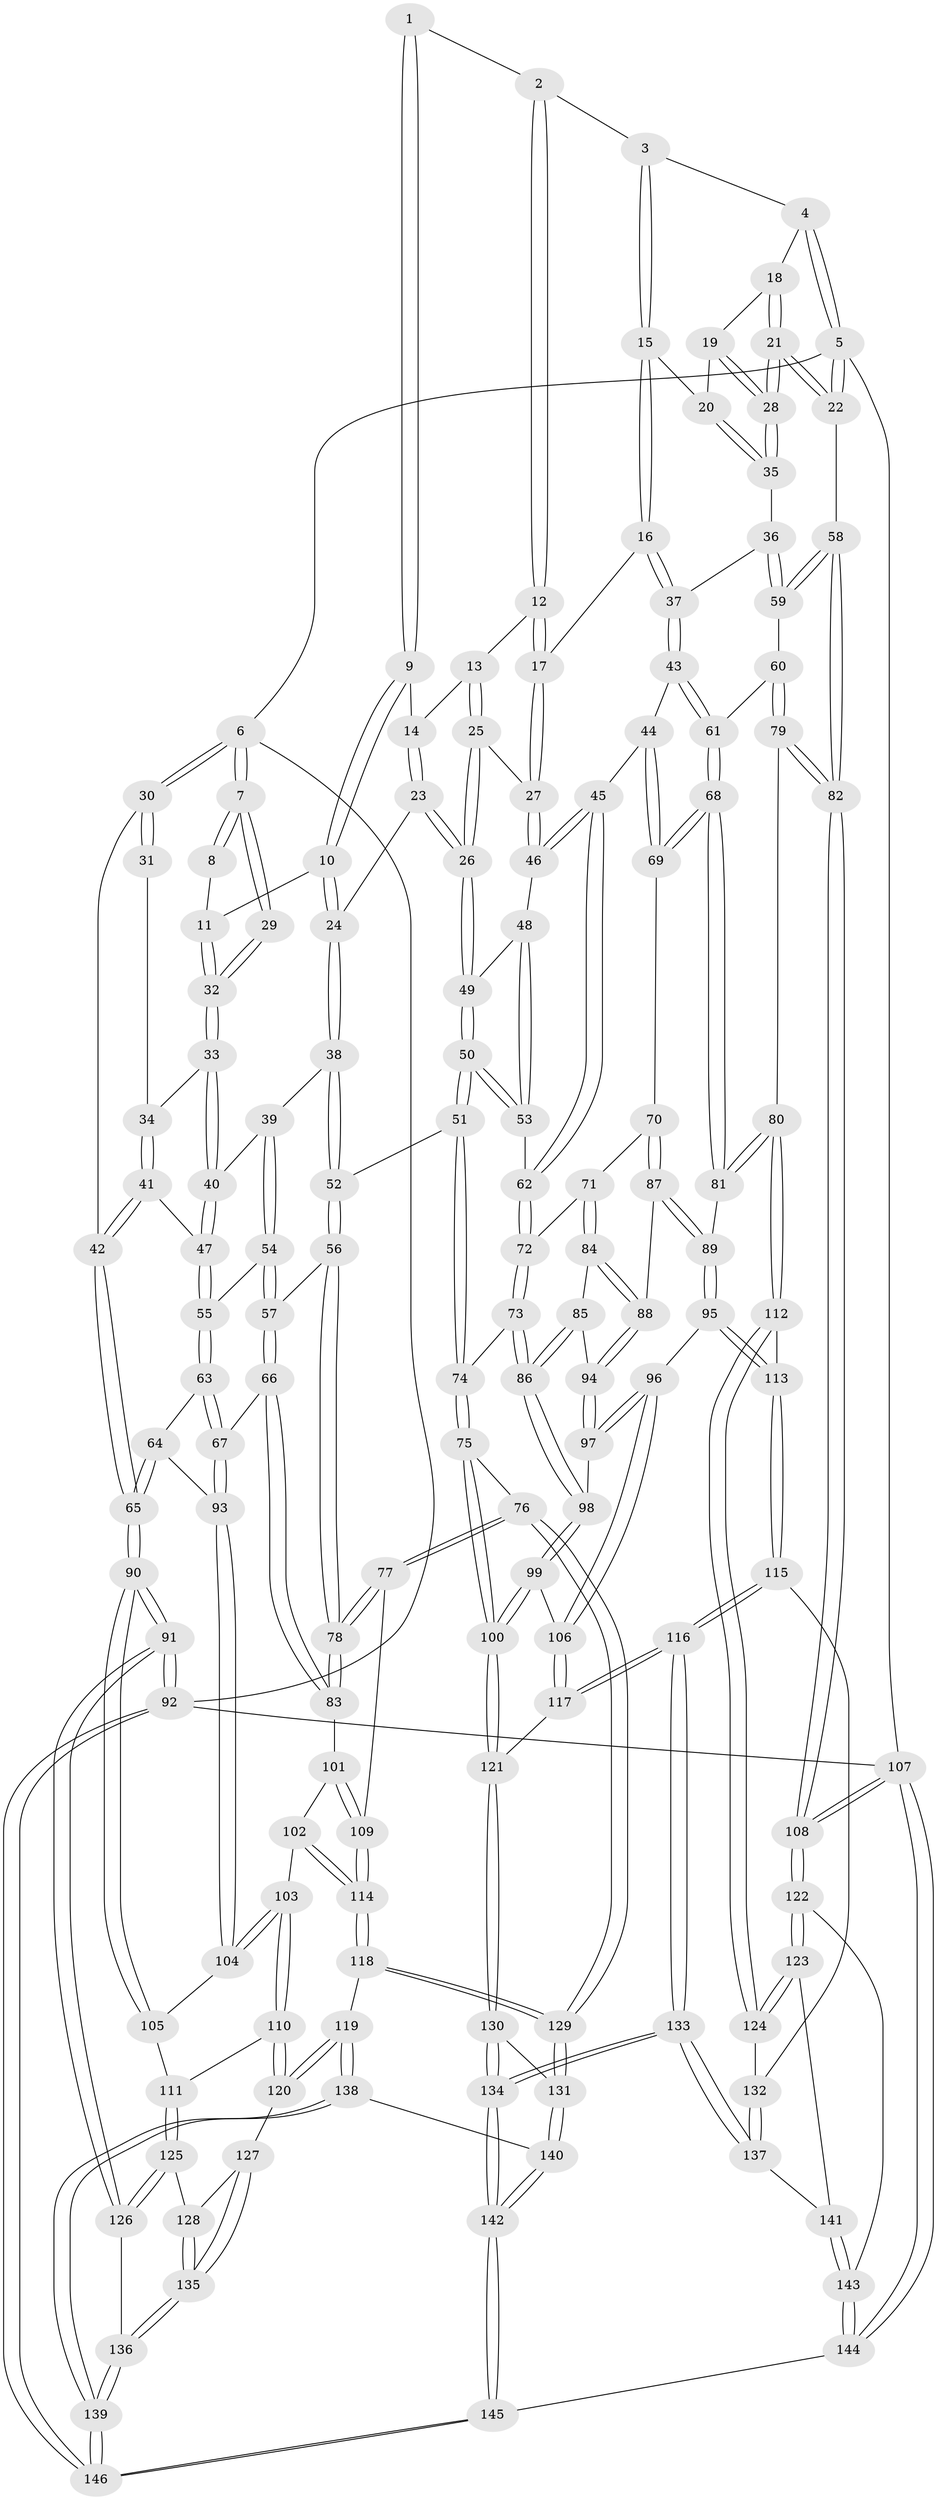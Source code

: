 // Generated by graph-tools (version 1.1) at 2025/17/03/09/25 04:17:09]
// undirected, 146 vertices, 362 edges
graph export_dot {
graph [start="1"]
  node [color=gray90,style=filled];
  1 [pos="+0.5606427645589032+0"];
  2 [pos="+0.7106518521065487+0"];
  3 [pos="+0.7142485281053825+0"];
  4 [pos="+0.7269018333383394+0"];
  5 [pos="+1+0"];
  6 [pos="+0+0"];
  7 [pos="+0+0"];
  8 [pos="+0.32688291127243796+0"];
  9 [pos="+0.5167453548814895+0"];
  10 [pos="+0.35593493418729705+0.1243026155527142"];
  11 [pos="+0.32336074180043645+0.1015030231955851"];
  12 [pos="+0.6378752324967578+0.06927093609388488"];
  13 [pos="+0.5606226290020866+0.1214904365556059"];
  14 [pos="+0.5236517688772593+0.04991658345959626"];
  15 [pos="+0.7275398593590504+0.14255450490997648"];
  16 [pos="+0.6971467801002594+0.1760590487321308"];
  17 [pos="+0.6796333134722+0.18024022232835116"];
  18 [pos="+0.8408053891735486+0.011148196687828647"];
  19 [pos="+0.8411448632655395+0.11499704978406775"];
  20 [pos="+0.8325294779219369+0.12988715846324775"];
  21 [pos="+1+0.15449038031880463"];
  22 [pos="+1+0.15442708025280336"];
  23 [pos="+0.4001577680763232+0.18797722834263933"];
  24 [pos="+0.39991573209371056+0.18797656699575424"];
  25 [pos="+0.5627527460097205+0.19759395770239768"];
  26 [pos="+0.5371201786456442+0.2184646589829063"];
  27 [pos="+0.6618435020816366+0.19214305069117787"];
  28 [pos="+1+0.15954628956086045"];
  29 [pos="+0.10719978586306757+0.016078207883123245"];
  30 [pos="+0+0.0742147770718116"];
  31 [pos="+0.06696431718313951+0.16986267525120047"];
  32 [pos="+0.19901880107596803+0.1261725882738663"];
  33 [pos="+0.18072301105268201+0.18642684624114178"];
  34 [pos="+0.10022748511617316+0.20102039366322827"];
  35 [pos="+0.858219482583912+0.25163340978290444"];
  36 [pos="+0.849498714366958+0.26351721744320844"];
  37 [pos="+0.8277053520697599+0.28814071554691434"];
  38 [pos="+0.36981744072338424+0.24967327866103856"];
  39 [pos="+0.2902421513540202+0.2799000725886775"];
  40 [pos="+0.1891500431099997+0.21706882176024875"];
  41 [pos="+0.018257280259597577+0.2808998833623862"];
  42 [pos="+0+0.25349271651609173"];
  43 [pos="+0.8100129365865015+0.3527212781816395"];
  44 [pos="+0.7645383740941145+0.36784754013564075"];
  45 [pos="+0.7225732779291201+0.3792130991494142"];
  46 [pos="+0.6854307650182527+0.3302146478207519"];
  47 [pos="+0.1311624973056216+0.3532003066802344"];
  48 [pos="+0.617665427422756+0.30946738293326803"];
  49 [pos="+0.5403331697866967+0.2460351589627359"];
  50 [pos="+0.49847611860242297+0.4088632581367132"];
  51 [pos="+0.48648430104385615+0.4200311796389484"];
  52 [pos="+0.43363538790931777+0.42604802806526887"];
  53 [pos="+0.5507570616263335+0.39983050636508144"];
  54 [pos="+0.24933253535052657+0.38999676117547366"];
  55 [pos="+0.13447162518102068+0.36190641632258813"];
  56 [pos="+0.40597297641773344+0.4475017068668607"];
  57 [pos="+0.2748235085752116+0.42362362431844025"];
  58 [pos="+1+0.36158953234695307"];
  59 [pos="+1+0.39533483872265296"];
  60 [pos="+0.9889538425473442+0.4266363679054913"];
  61 [pos="+0.9088744302343753+0.4394451336448898"];
  62 [pos="+0.7058591022740937+0.3998080246654581"];
  63 [pos="+0.09007840220345212+0.4441419443124357"];
  64 [pos="+0.01120709152253827+0.478211194749289"];
  65 [pos="+0+0.5267998061372509"];
  66 [pos="+0.2079340898672755+0.5442553315628814"];
  67 [pos="+0.18856054065184621+0.5419886191089637"];
  68 [pos="+0.8769171456774864+0.5272660390091187"];
  69 [pos="+0.7958237834547187+0.5299255016176683"];
  70 [pos="+0.7859254130105691+0.5315967781259466"];
  71 [pos="+0.7634683219123733+0.529207559334026"];
  72 [pos="+0.692683762379588+0.48036761652743776"];
  73 [pos="+0.6421478510363087+0.5365703740709044"];
  74 [pos="+0.5731141022925654+0.5331251296179653"];
  75 [pos="+0.48711492661983374+0.6778233401517664"];
  76 [pos="+0.4105496145565912+0.6680272214767805"];
  77 [pos="+0.3966194627029448+0.6604215192504479"];
  78 [pos="+0.38047645638848604+0.6183018376116397"];
  79 [pos="+0.9819312272735142+0.663125111887289"];
  80 [pos="+0.926071440563998+0.6440259170109331"];
  81 [pos="+0.8943386192210816+0.6180350329501247"];
  82 [pos="+1+0.8038163591998546"];
  83 [pos="+0.2175740706293082+0.556540937831229"];
  84 [pos="+0.7555190147993556+0.5501956366557005"];
  85 [pos="+0.7240473320804003+0.583359925791297"];
  86 [pos="+0.6553339035084087+0.5677666555011845"];
  87 [pos="+0.7820021575814173+0.5984847424620108"];
  88 [pos="+0.7596627269294229+0.5952347271222418"];
  89 [pos="+0.8287308308900974+0.6395595954303942"];
  90 [pos="+0+0.5286528689678273"];
  91 [pos="+0+0.8605019954042897"];
  92 [pos="+0+1"];
  93 [pos="+0.12520460624264992+0.5849735573731449"];
  94 [pos="+0.7417794733277994+0.6045512460904074"];
  95 [pos="+0.7729358360981945+0.6841377756024138"];
  96 [pos="+0.7508856978508571+0.6805496175604204"];
  97 [pos="+0.7376143945326574+0.6234037122460984"];
  98 [pos="+0.6580015702329203+0.5999566127643007"];
  99 [pos="+0.648048706882777+0.6785908780910137"];
  100 [pos="+0.5313711947698957+0.7115756491581052"];
  101 [pos="+0.20410955658884167+0.6546138188361537"];
  102 [pos="+0.17300768713046413+0.6780776569491367"];
  103 [pos="+0.14788273421216988+0.6905429371093769"];
  104 [pos="+0.11109837720575715+0.6050924862804123"];
  105 [pos="+0.005737498946770599+0.6237600273866714"];
  106 [pos="+0.6864504270291525+0.6986465025661973"];
  107 [pos="+1+1"];
  108 [pos="+1+0.891552970766586"];
  109 [pos="+0.31636396335852995+0.7095909047028257"];
  110 [pos="+0.14252648124980377+0.700553372869826"];
  111 [pos="+0.07887657493119124+0.730037409299249"];
  112 [pos="+0.8447902096277026+0.766088571013564"];
  113 [pos="+0.7965868045188916+0.741214233679627"];
  114 [pos="+0.27821547351186937+0.7616433256414611"];
  115 [pos="+0.7218032991640273+0.8195242314782639"];
  116 [pos="+0.7055875318917658+0.8216156969751297"];
  117 [pos="+0.6977402178350857+0.8005673687591354"];
  118 [pos="+0.2575271441682723+0.7985381469923756"];
  119 [pos="+0.24408095132478144+0.8104160636930182"];
  120 [pos="+0.22501878838659717+0.8079748640528333"];
  121 [pos="+0.5365194150579423+0.7322605581709531"];
  122 [pos="+0.9509631992319406+0.8736077568276942"];
  123 [pos="+0.9110834367580524+0.8650998688484594"];
  124 [pos="+0.8747460938764376+0.8372679672560353"];
  125 [pos="+0.054949742365399276+0.7911824262722706"];
  126 [pos="+0+0.8558819432745085"];
  127 [pos="+0.198297957529288+0.8174753136739159"];
  128 [pos="+0.09718790535755001+0.8178351472639381"];
  129 [pos="+0.4010426107596544+0.8494488341058882"];
  130 [pos="+0.5474337461155462+0.8605100986066994"];
  131 [pos="+0.4117407068068046+0.8747896487314413"];
  132 [pos="+0.7807216856442806+0.8408849454585472"];
  133 [pos="+0.6406661667980132+0.912671309008525"];
  134 [pos="+0.6142440984046852+0.9338746861701612"];
  135 [pos="+0.12370183328362903+0.9534288727729218"];
  136 [pos="+0.12141807978234175+0.980381410403744"];
  137 [pos="+0.7774364038101907+0.9186190298954693"];
  138 [pos="+0.2883389757990271+1"];
  139 [pos="+0.23603471948913698+1"];
  140 [pos="+0.39957237387191485+0.896695353650896"];
  141 [pos="+0.8098327412839832+0.937824806865639"];
  142 [pos="+0.6043891756649257+1"];
  143 [pos="+0.7846276306818507+1"];
  144 [pos="+0.7313207362953976+1"];
  145 [pos="+0.6097361121346236+1"];
  146 [pos="+0.24158507563815+1"];
  1 -- 2;
  1 -- 9;
  1 -- 9;
  2 -- 3;
  2 -- 12;
  2 -- 12;
  3 -- 4;
  3 -- 15;
  3 -- 15;
  4 -- 5;
  4 -- 5;
  4 -- 18;
  5 -- 6;
  5 -- 22;
  5 -- 22;
  5 -- 107;
  6 -- 7;
  6 -- 7;
  6 -- 30;
  6 -- 30;
  6 -- 92;
  7 -- 8;
  7 -- 8;
  7 -- 29;
  7 -- 29;
  8 -- 11;
  9 -- 10;
  9 -- 10;
  9 -- 14;
  10 -- 11;
  10 -- 24;
  10 -- 24;
  11 -- 32;
  11 -- 32;
  12 -- 13;
  12 -- 17;
  12 -- 17;
  13 -- 14;
  13 -- 25;
  13 -- 25;
  14 -- 23;
  14 -- 23;
  15 -- 16;
  15 -- 16;
  15 -- 20;
  16 -- 17;
  16 -- 37;
  16 -- 37;
  17 -- 27;
  17 -- 27;
  18 -- 19;
  18 -- 21;
  18 -- 21;
  19 -- 20;
  19 -- 28;
  19 -- 28;
  20 -- 35;
  20 -- 35;
  21 -- 22;
  21 -- 22;
  21 -- 28;
  21 -- 28;
  22 -- 58;
  23 -- 24;
  23 -- 26;
  23 -- 26;
  24 -- 38;
  24 -- 38;
  25 -- 26;
  25 -- 26;
  25 -- 27;
  26 -- 49;
  26 -- 49;
  27 -- 46;
  27 -- 46;
  28 -- 35;
  28 -- 35;
  29 -- 32;
  29 -- 32;
  30 -- 31;
  30 -- 31;
  30 -- 42;
  31 -- 34;
  32 -- 33;
  32 -- 33;
  33 -- 34;
  33 -- 40;
  33 -- 40;
  34 -- 41;
  34 -- 41;
  35 -- 36;
  36 -- 37;
  36 -- 59;
  36 -- 59;
  37 -- 43;
  37 -- 43;
  38 -- 39;
  38 -- 52;
  38 -- 52;
  39 -- 40;
  39 -- 54;
  39 -- 54;
  40 -- 47;
  40 -- 47;
  41 -- 42;
  41 -- 42;
  41 -- 47;
  42 -- 65;
  42 -- 65;
  43 -- 44;
  43 -- 61;
  43 -- 61;
  44 -- 45;
  44 -- 69;
  44 -- 69;
  45 -- 46;
  45 -- 46;
  45 -- 62;
  45 -- 62;
  46 -- 48;
  47 -- 55;
  47 -- 55;
  48 -- 49;
  48 -- 53;
  48 -- 53;
  49 -- 50;
  49 -- 50;
  50 -- 51;
  50 -- 51;
  50 -- 53;
  50 -- 53;
  51 -- 52;
  51 -- 74;
  51 -- 74;
  52 -- 56;
  52 -- 56;
  53 -- 62;
  54 -- 55;
  54 -- 57;
  54 -- 57;
  55 -- 63;
  55 -- 63;
  56 -- 57;
  56 -- 78;
  56 -- 78;
  57 -- 66;
  57 -- 66;
  58 -- 59;
  58 -- 59;
  58 -- 82;
  58 -- 82;
  59 -- 60;
  60 -- 61;
  60 -- 79;
  60 -- 79;
  61 -- 68;
  61 -- 68;
  62 -- 72;
  62 -- 72;
  63 -- 64;
  63 -- 67;
  63 -- 67;
  64 -- 65;
  64 -- 65;
  64 -- 93;
  65 -- 90;
  65 -- 90;
  66 -- 67;
  66 -- 83;
  66 -- 83;
  67 -- 93;
  67 -- 93;
  68 -- 69;
  68 -- 69;
  68 -- 81;
  68 -- 81;
  69 -- 70;
  70 -- 71;
  70 -- 87;
  70 -- 87;
  71 -- 72;
  71 -- 84;
  71 -- 84;
  72 -- 73;
  72 -- 73;
  73 -- 74;
  73 -- 86;
  73 -- 86;
  74 -- 75;
  74 -- 75;
  75 -- 76;
  75 -- 100;
  75 -- 100;
  76 -- 77;
  76 -- 77;
  76 -- 129;
  76 -- 129;
  77 -- 78;
  77 -- 78;
  77 -- 109;
  78 -- 83;
  78 -- 83;
  79 -- 80;
  79 -- 82;
  79 -- 82;
  80 -- 81;
  80 -- 81;
  80 -- 112;
  80 -- 112;
  81 -- 89;
  82 -- 108;
  82 -- 108;
  83 -- 101;
  84 -- 85;
  84 -- 88;
  84 -- 88;
  85 -- 86;
  85 -- 86;
  85 -- 94;
  86 -- 98;
  86 -- 98;
  87 -- 88;
  87 -- 89;
  87 -- 89;
  88 -- 94;
  88 -- 94;
  89 -- 95;
  89 -- 95;
  90 -- 91;
  90 -- 91;
  90 -- 105;
  90 -- 105;
  91 -- 92;
  91 -- 92;
  91 -- 126;
  91 -- 126;
  92 -- 146;
  92 -- 146;
  92 -- 107;
  93 -- 104;
  93 -- 104;
  94 -- 97;
  94 -- 97;
  95 -- 96;
  95 -- 113;
  95 -- 113;
  96 -- 97;
  96 -- 97;
  96 -- 106;
  96 -- 106;
  97 -- 98;
  98 -- 99;
  98 -- 99;
  99 -- 100;
  99 -- 100;
  99 -- 106;
  100 -- 121;
  100 -- 121;
  101 -- 102;
  101 -- 109;
  101 -- 109;
  102 -- 103;
  102 -- 114;
  102 -- 114;
  103 -- 104;
  103 -- 104;
  103 -- 110;
  103 -- 110;
  104 -- 105;
  105 -- 111;
  106 -- 117;
  106 -- 117;
  107 -- 108;
  107 -- 108;
  107 -- 144;
  107 -- 144;
  108 -- 122;
  108 -- 122;
  109 -- 114;
  109 -- 114;
  110 -- 111;
  110 -- 120;
  110 -- 120;
  111 -- 125;
  111 -- 125;
  112 -- 113;
  112 -- 124;
  112 -- 124;
  113 -- 115;
  113 -- 115;
  114 -- 118;
  114 -- 118;
  115 -- 116;
  115 -- 116;
  115 -- 132;
  116 -- 117;
  116 -- 117;
  116 -- 133;
  116 -- 133;
  117 -- 121;
  118 -- 119;
  118 -- 129;
  118 -- 129;
  119 -- 120;
  119 -- 120;
  119 -- 138;
  119 -- 138;
  120 -- 127;
  121 -- 130;
  121 -- 130;
  122 -- 123;
  122 -- 123;
  122 -- 143;
  123 -- 124;
  123 -- 124;
  123 -- 141;
  124 -- 132;
  125 -- 126;
  125 -- 126;
  125 -- 128;
  126 -- 136;
  127 -- 128;
  127 -- 135;
  127 -- 135;
  128 -- 135;
  128 -- 135;
  129 -- 131;
  129 -- 131;
  130 -- 131;
  130 -- 134;
  130 -- 134;
  131 -- 140;
  131 -- 140;
  132 -- 137;
  132 -- 137;
  133 -- 134;
  133 -- 134;
  133 -- 137;
  133 -- 137;
  134 -- 142;
  134 -- 142;
  135 -- 136;
  135 -- 136;
  136 -- 139;
  136 -- 139;
  137 -- 141;
  138 -- 139;
  138 -- 139;
  138 -- 140;
  139 -- 146;
  139 -- 146;
  140 -- 142;
  140 -- 142;
  141 -- 143;
  141 -- 143;
  142 -- 145;
  142 -- 145;
  143 -- 144;
  143 -- 144;
  144 -- 145;
  145 -- 146;
  145 -- 146;
}
